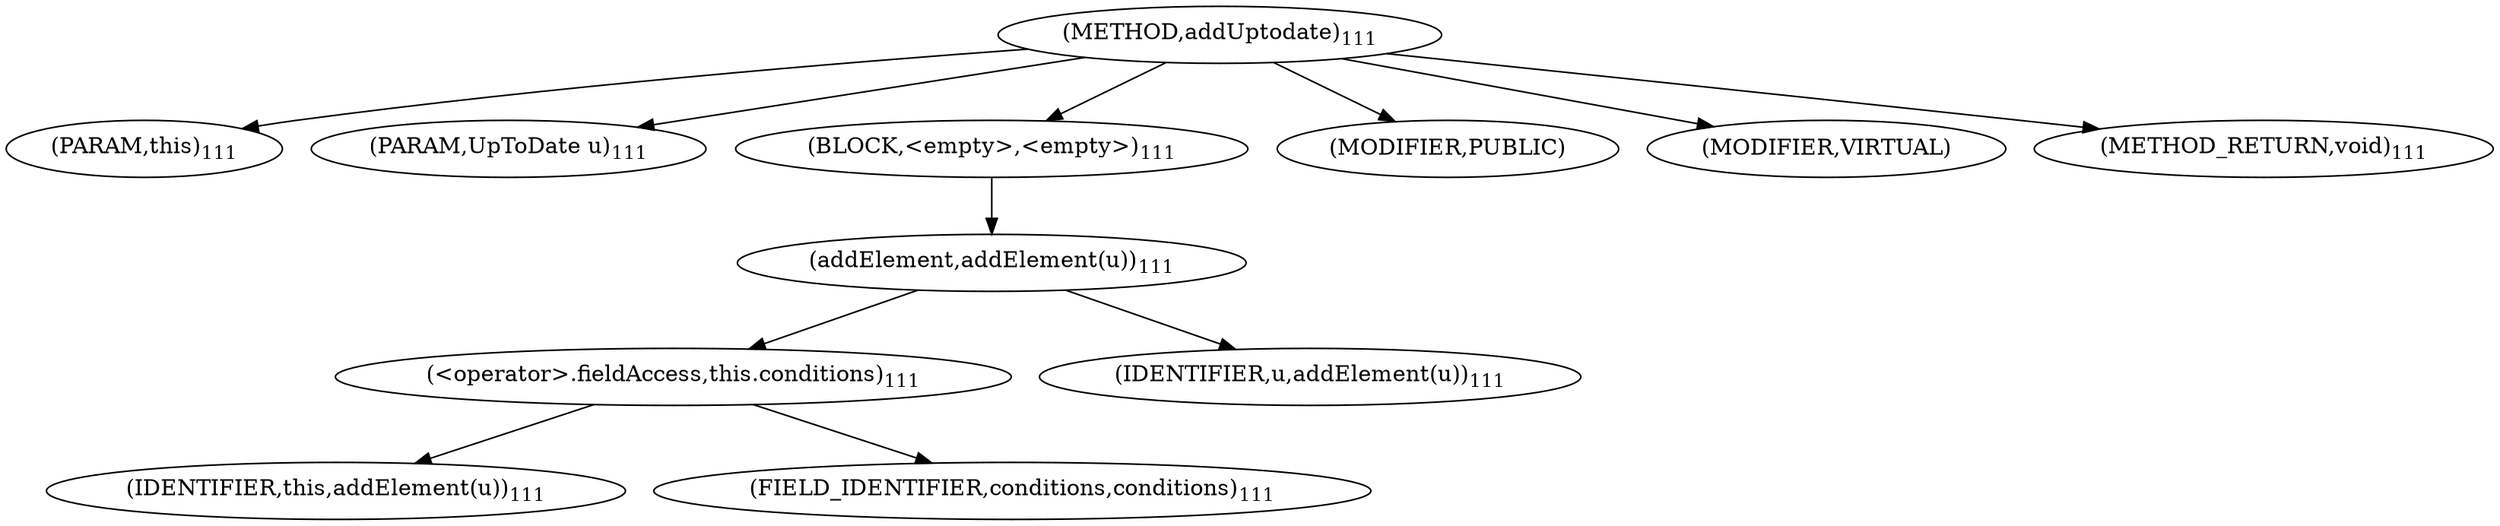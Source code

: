 digraph "addUptodate" {  
"111" [label = <(METHOD,addUptodate)<SUB>111</SUB>> ]
"112" [label = <(PARAM,this)<SUB>111</SUB>> ]
"113" [label = <(PARAM,UpToDate u)<SUB>111</SUB>> ]
"114" [label = <(BLOCK,&lt;empty&gt;,&lt;empty&gt;)<SUB>111</SUB>> ]
"115" [label = <(addElement,addElement(u))<SUB>111</SUB>> ]
"116" [label = <(&lt;operator&gt;.fieldAccess,this.conditions)<SUB>111</SUB>> ]
"117" [label = <(IDENTIFIER,this,addElement(u))<SUB>111</SUB>> ]
"118" [label = <(FIELD_IDENTIFIER,conditions,conditions)<SUB>111</SUB>> ]
"119" [label = <(IDENTIFIER,u,addElement(u))<SUB>111</SUB>> ]
"120" [label = <(MODIFIER,PUBLIC)> ]
"121" [label = <(MODIFIER,VIRTUAL)> ]
"122" [label = <(METHOD_RETURN,void)<SUB>111</SUB>> ]
  "111" -> "112" 
  "111" -> "113" 
  "111" -> "114" 
  "111" -> "120" 
  "111" -> "121" 
  "111" -> "122" 
  "114" -> "115" 
  "115" -> "116" 
  "115" -> "119" 
  "116" -> "117" 
  "116" -> "118" 
}
